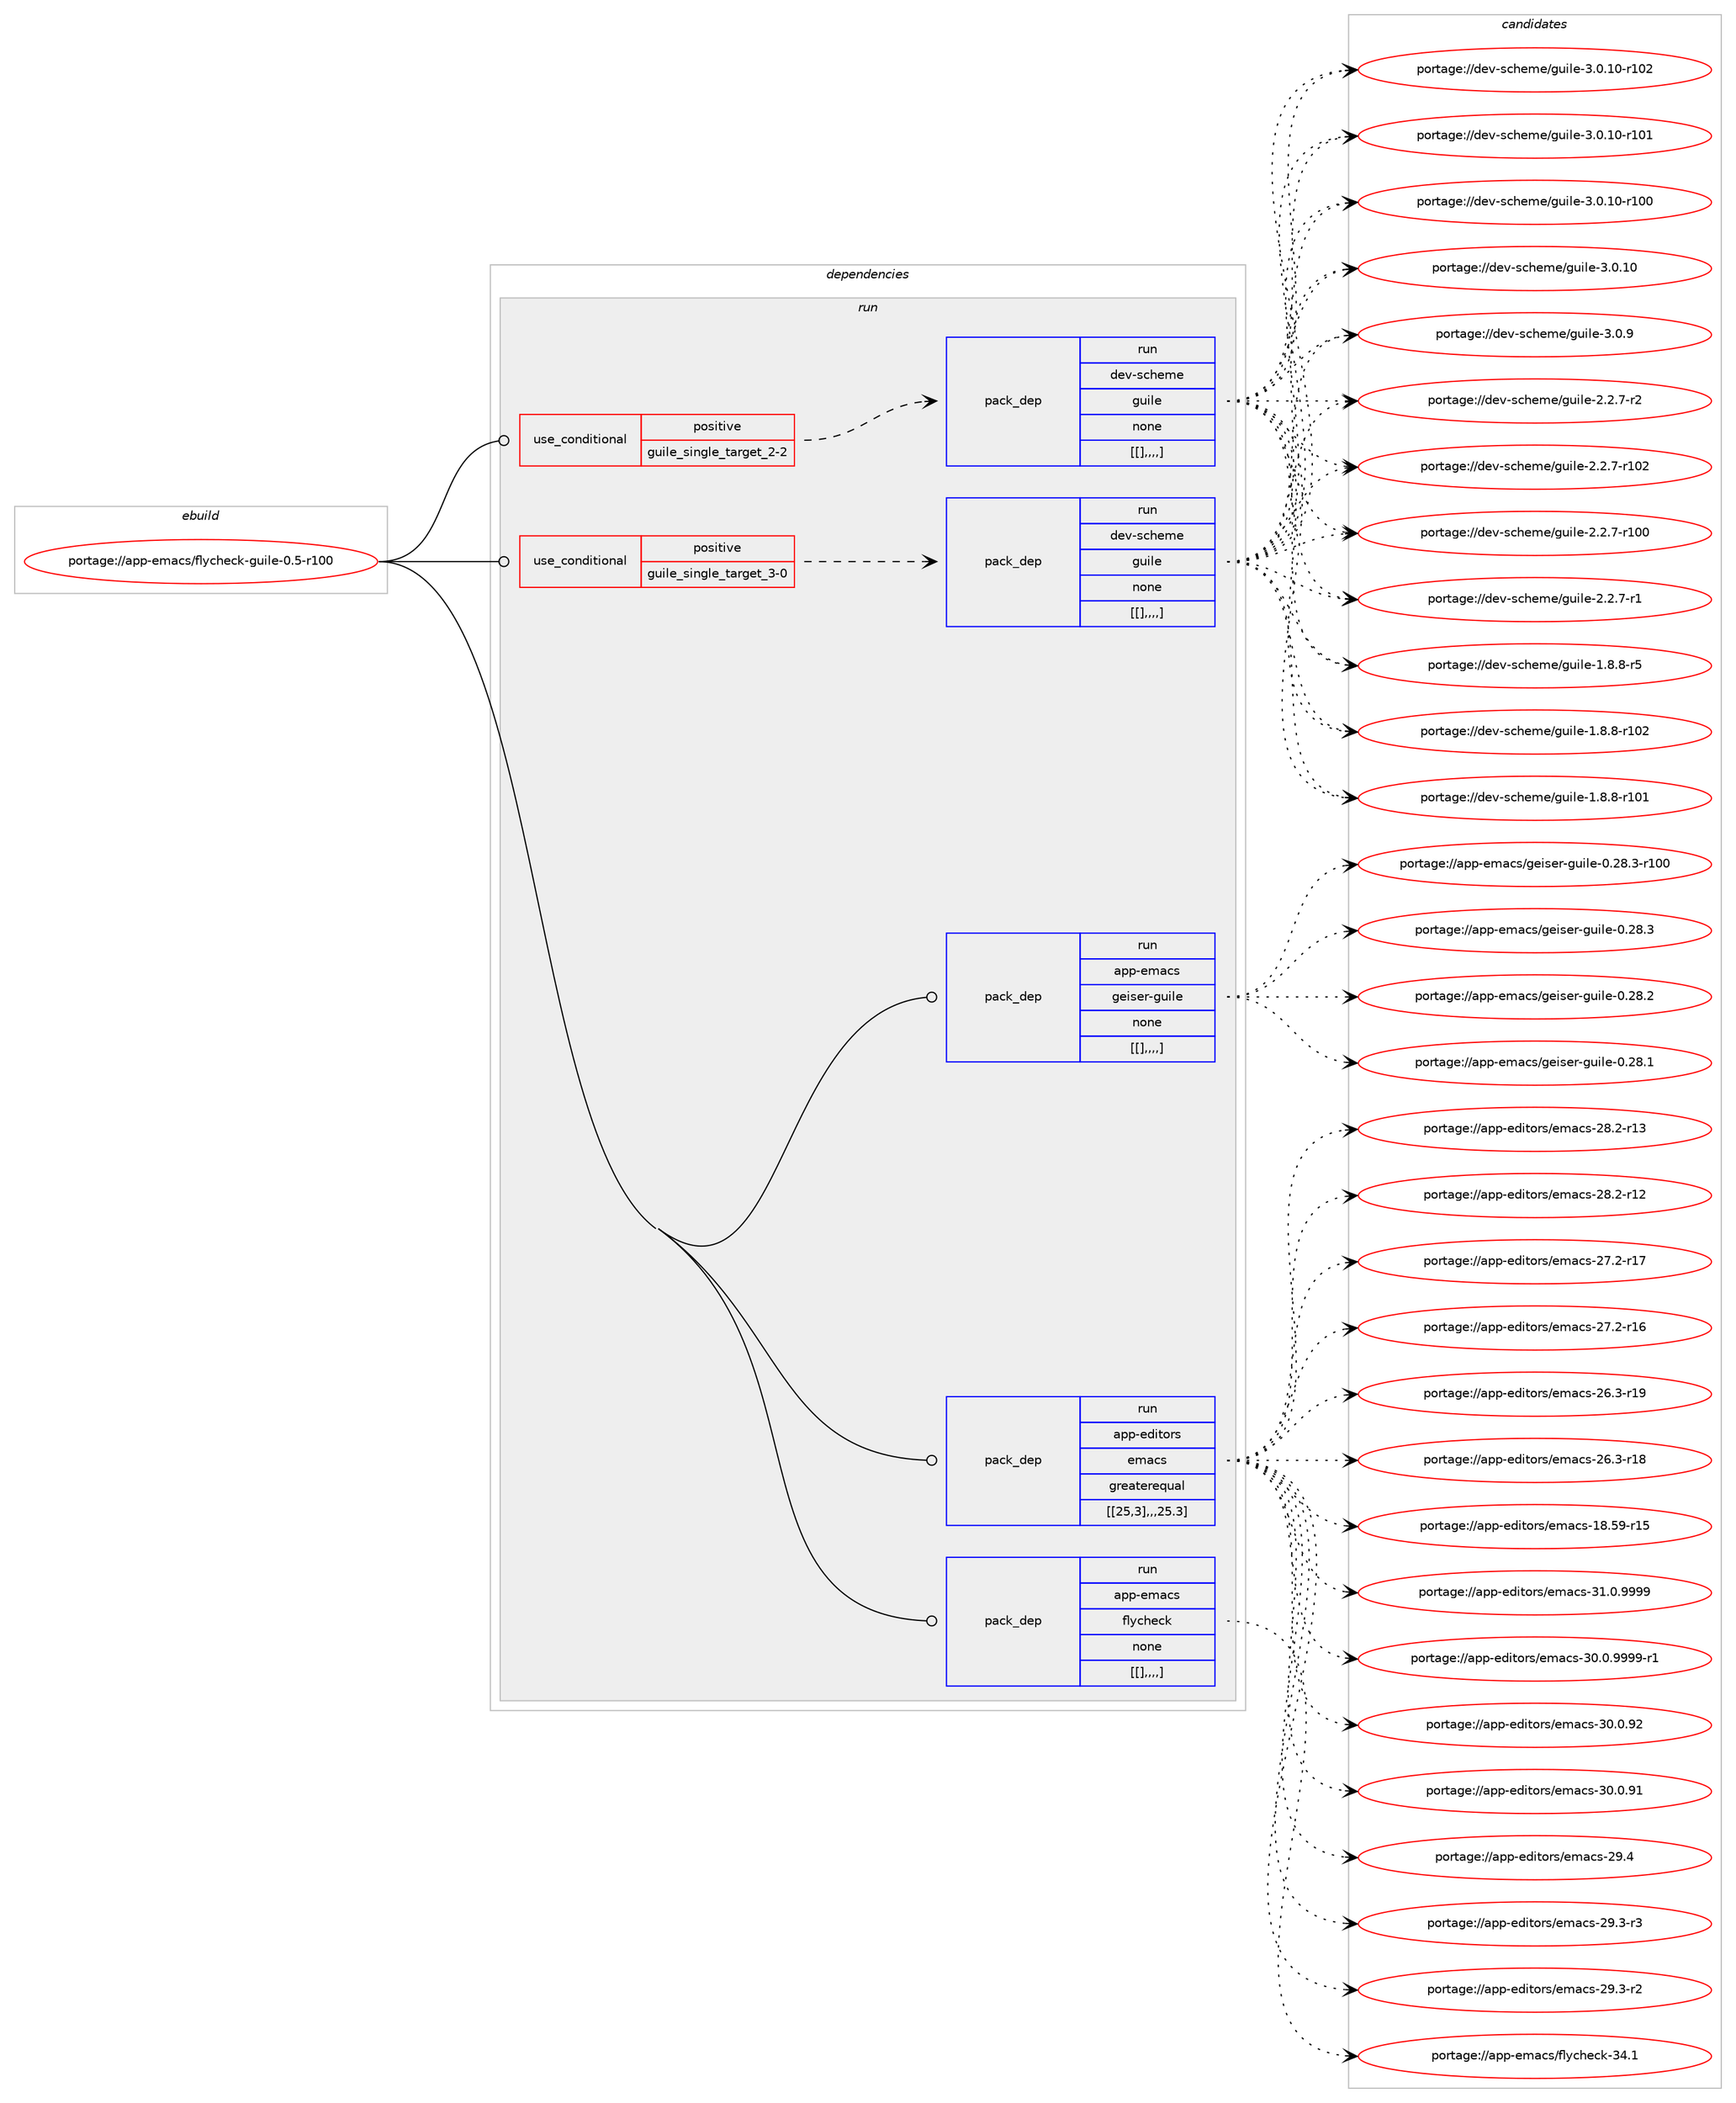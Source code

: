 digraph prolog {

# *************
# Graph options
# *************

newrank=true;
concentrate=true;
compound=true;
graph [rankdir=LR,fontname=Helvetica,fontsize=10,ranksep=1.5];#, ranksep=2.5, nodesep=0.2];
edge  [arrowhead=vee];
node  [fontname=Helvetica,fontsize=10];

# **********
# The ebuild
# **********

subgraph cluster_leftcol {
color=gray;
label=<<i>ebuild</i>>;
id [label="portage://app-emacs/flycheck-guile-0.5-r100", color=red, width=4, href="../app-emacs/flycheck-guile-0.5-r100.svg"];
}

# ****************
# The dependencies
# ****************

subgraph cluster_midcol {
color=gray;
label=<<i>dependencies</i>>;
subgraph cluster_compile {
fillcolor="#eeeeee";
style=filled;
label=<<i>compile</i>>;
}
subgraph cluster_compileandrun {
fillcolor="#eeeeee";
style=filled;
label=<<i>compile and run</i>>;
}
subgraph cluster_run {
fillcolor="#eeeeee";
style=filled;
label=<<i>run</i>>;
subgraph cond6128 {
dependency22297 [label=<<TABLE BORDER="0" CELLBORDER="1" CELLSPACING="0" CELLPADDING="4"><TR><TD ROWSPAN="3" CELLPADDING="10">use_conditional</TD></TR><TR><TD>positive</TD></TR><TR><TD>guile_single_target_2-2</TD></TR></TABLE>>, shape=none, color=red];
subgraph pack16039 {
dependency22330 [label=<<TABLE BORDER="0" CELLBORDER="1" CELLSPACING="0" CELLPADDING="4" WIDTH="220"><TR><TD ROWSPAN="6" CELLPADDING="30">pack_dep</TD></TR><TR><TD WIDTH="110">run</TD></TR><TR><TD>dev-scheme</TD></TR><TR><TD>guile</TD></TR><TR><TD>none</TD></TR><TR><TD>[[],,,,]</TD></TR></TABLE>>, shape=none, color=blue];
}
dependency22297:e -> dependency22330:w [weight=20,style="dashed",arrowhead="vee"];
}
id:e -> dependency22297:w [weight=20,style="solid",arrowhead="odot"];
subgraph cond6143 {
dependency22345 [label=<<TABLE BORDER="0" CELLBORDER="1" CELLSPACING="0" CELLPADDING="4"><TR><TD ROWSPAN="3" CELLPADDING="10">use_conditional</TD></TR><TR><TD>positive</TD></TR><TR><TD>guile_single_target_3-0</TD></TR></TABLE>>, shape=none, color=red];
subgraph pack16070 {
dependency22363 [label=<<TABLE BORDER="0" CELLBORDER="1" CELLSPACING="0" CELLPADDING="4" WIDTH="220"><TR><TD ROWSPAN="6" CELLPADDING="30">pack_dep</TD></TR><TR><TD WIDTH="110">run</TD></TR><TR><TD>dev-scheme</TD></TR><TR><TD>guile</TD></TR><TR><TD>none</TD></TR><TR><TD>[[],,,,]</TD></TR></TABLE>>, shape=none, color=blue];
}
dependency22345:e -> dependency22363:w [weight=20,style="dashed",arrowhead="vee"];
}
id:e -> dependency22345:w [weight=20,style="solid",arrowhead="odot"];
subgraph pack16075 {
dependency22381 [label=<<TABLE BORDER="0" CELLBORDER="1" CELLSPACING="0" CELLPADDING="4" WIDTH="220"><TR><TD ROWSPAN="6" CELLPADDING="30">pack_dep</TD></TR><TR><TD WIDTH="110">run</TD></TR><TR><TD>app-editors</TD></TR><TR><TD>emacs</TD></TR><TR><TD>greaterequal</TD></TR><TR><TD>[[25,3],,,25.3]</TD></TR></TABLE>>, shape=none, color=blue];
}
id:e -> dependency22381:w [weight=20,style="solid",arrowhead="odot"];
subgraph pack16083 {
dependency22389 [label=<<TABLE BORDER="0" CELLBORDER="1" CELLSPACING="0" CELLPADDING="4" WIDTH="220"><TR><TD ROWSPAN="6" CELLPADDING="30">pack_dep</TD></TR><TR><TD WIDTH="110">run</TD></TR><TR><TD>app-emacs</TD></TR><TR><TD>flycheck</TD></TR><TR><TD>none</TD></TR><TR><TD>[[],,,,]</TD></TR></TABLE>>, shape=none, color=blue];
}
id:e -> dependency22389:w [weight=20,style="solid",arrowhead="odot"];
subgraph pack16086 {
dependency22390 [label=<<TABLE BORDER="0" CELLBORDER="1" CELLSPACING="0" CELLPADDING="4" WIDTH="220"><TR><TD ROWSPAN="6" CELLPADDING="30">pack_dep</TD></TR><TR><TD WIDTH="110">run</TD></TR><TR><TD>app-emacs</TD></TR><TR><TD>geiser-guile</TD></TR><TR><TD>none</TD></TR><TR><TD>[[],,,,]</TD></TR></TABLE>>, shape=none, color=blue];
}
id:e -> dependency22390:w [weight=20,style="solid",arrowhead="odot"];
}
}

# **************
# The candidates
# **************

subgraph cluster_choices {
rank=same;
color=gray;
label=<<i>candidates</i>>;

subgraph choice14579 {
color=black;
nodesep=1;
choice1001011184511599104101109101471031171051081014551464846494845114494850 [label="portage://dev-scheme/guile-3.0.10-r102", color=red, width=4,href="../dev-scheme/guile-3.0.10-r102.svg"];
choice1001011184511599104101109101471031171051081014551464846494845114494849 [label="portage://dev-scheme/guile-3.0.10-r101", color=red, width=4,href="../dev-scheme/guile-3.0.10-r101.svg"];
choice1001011184511599104101109101471031171051081014551464846494845114494848 [label="portage://dev-scheme/guile-3.0.10-r100", color=red, width=4,href="../dev-scheme/guile-3.0.10-r100.svg"];
choice10010111845115991041011091014710311710510810145514648464948 [label="portage://dev-scheme/guile-3.0.10", color=red, width=4,href="../dev-scheme/guile-3.0.10.svg"];
choice100101118451159910410110910147103117105108101455146484657 [label="portage://dev-scheme/guile-3.0.9", color=red, width=4,href="../dev-scheme/guile-3.0.9.svg"];
choice1001011184511599104101109101471031171051081014550465046554511450 [label="portage://dev-scheme/guile-2.2.7-r2", color=red, width=4,href="../dev-scheme/guile-2.2.7-r2.svg"];
choice10010111845115991041011091014710311710510810145504650465545114494850 [label="portage://dev-scheme/guile-2.2.7-r102", color=red, width=4,href="../dev-scheme/guile-2.2.7-r102.svg"];
choice10010111845115991041011091014710311710510810145504650465545114494848 [label="portage://dev-scheme/guile-2.2.7-r100", color=red, width=4,href="../dev-scheme/guile-2.2.7-r100.svg"];
choice1001011184511599104101109101471031171051081014550465046554511449 [label="portage://dev-scheme/guile-2.2.7-r1", color=red, width=4,href="../dev-scheme/guile-2.2.7-r1.svg"];
choice1001011184511599104101109101471031171051081014549465646564511453 [label="portage://dev-scheme/guile-1.8.8-r5", color=red, width=4,href="../dev-scheme/guile-1.8.8-r5.svg"];
choice10010111845115991041011091014710311710510810145494656465645114494850 [label="portage://dev-scheme/guile-1.8.8-r102", color=red, width=4,href="../dev-scheme/guile-1.8.8-r102.svg"];
choice10010111845115991041011091014710311710510810145494656465645114494849 [label="portage://dev-scheme/guile-1.8.8-r101", color=red, width=4,href="../dev-scheme/guile-1.8.8-r101.svg"];
dependency22330:e -> choice1001011184511599104101109101471031171051081014551464846494845114494850:w [style=dotted,weight="100"];
dependency22330:e -> choice1001011184511599104101109101471031171051081014551464846494845114494849:w [style=dotted,weight="100"];
dependency22330:e -> choice1001011184511599104101109101471031171051081014551464846494845114494848:w [style=dotted,weight="100"];
dependency22330:e -> choice10010111845115991041011091014710311710510810145514648464948:w [style=dotted,weight="100"];
dependency22330:e -> choice100101118451159910410110910147103117105108101455146484657:w [style=dotted,weight="100"];
dependency22330:e -> choice1001011184511599104101109101471031171051081014550465046554511450:w [style=dotted,weight="100"];
dependency22330:e -> choice10010111845115991041011091014710311710510810145504650465545114494850:w [style=dotted,weight="100"];
dependency22330:e -> choice10010111845115991041011091014710311710510810145504650465545114494848:w [style=dotted,weight="100"];
dependency22330:e -> choice1001011184511599104101109101471031171051081014550465046554511449:w [style=dotted,weight="100"];
dependency22330:e -> choice1001011184511599104101109101471031171051081014549465646564511453:w [style=dotted,weight="100"];
dependency22330:e -> choice10010111845115991041011091014710311710510810145494656465645114494850:w [style=dotted,weight="100"];
dependency22330:e -> choice10010111845115991041011091014710311710510810145494656465645114494849:w [style=dotted,weight="100"];
}
subgraph choice14589 {
color=black;
nodesep=1;
choice1001011184511599104101109101471031171051081014551464846494845114494850 [label="portage://dev-scheme/guile-3.0.10-r102", color=red, width=4,href="../dev-scheme/guile-3.0.10-r102.svg"];
choice1001011184511599104101109101471031171051081014551464846494845114494849 [label="portage://dev-scheme/guile-3.0.10-r101", color=red, width=4,href="../dev-scheme/guile-3.0.10-r101.svg"];
choice1001011184511599104101109101471031171051081014551464846494845114494848 [label="portage://dev-scheme/guile-3.0.10-r100", color=red, width=4,href="../dev-scheme/guile-3.0.10-r100.svg"];
choice10010111845115991041011091014710311710510810145514648464948 [label="portage://dev-scheme/guile-3.0.10", color=red, width=4,href="../dev-scheme/guile-3.0.10.svg"];
choice100101118451159910410110910147103117105108101455146484657 [label="portage://dev-scheme/guile-3.0.9", color=red, width=4,href="../dev-scheme/guile-3.0.9.svg"];
choice1001011184511599104101109101471031171051081014550465046554511450 [label="portage://dev-scheme/guile-2.2.7-r2", color=red, width=4,href="../dev-scheme/guile-2.2.7-r2.svg"];
choice10010111845115991041011091014710311710510810145504650465545114494850 [label="portage://dev-scheme/guile-2.2.7-r102", color=red, width=4,href="../dev-scheme/guile-2.2.7-r102.svg"];
choice10010111845115991041011091014710311710510810145504650465545114494848 [label="portage://dev-scheme/guile-2.2.7-r100", color=red, width=4,href="../dev-scheme/guile-2.2.7-r100.svg"];
choice1001011184511599104101109101471031171051081014550465046554511449 [label="portage://dev-scheme/guile-2.2.7-r1", color=red, width=4,href="../dev-scheme/guile-2.2.7-r1.svg"];
choice1001011184511599104101109101471031171051081014549465646564511453 [label="portage://dev-scheme/guile-1.8.8-r5", color=red, width=4,href="../dev-scheme/guile-1.8.8-r5.svg"];
choice10010111845115991041011091014710311710510810145494656465645114494850 [label="portage://dev-scheme/guile-1.8.8-r102", color=red, width=4,href="../dev-scheme/guile-1.8.8-r102.svg"];
choice10010111845115991041011091014710311710510810145494656465645114494849 [label="portage://dev-scheme/guile-1.8.8-r101", color=red, width=4,href="../dev-scheme/guile-1.8.8-r101.svg"];
dependency22363:e -> choice1001011184511599104101109101471031171051081014551464846494845114494850:w [style=dotted,weight="100"];
dependency22363:e -> choice1001011184511599104101109101471031171051081014551464846494845114494849:w [style=dotted,weight="100"];
dependency22363:e -> choice1001011184511599104101109101471031171051081014551464846494845114494848:w [style=dotted,weight="100"];
dependency22363:e -> choice10010111845115991041011091014710311710510810145514648464948:w [style=dotted,weight="100"];
dependency22363:e -> choice100101118451159910410110910147103117105108101455146484657:w [style=dotted,weight="100"];
dependency22363:e -> choice1001011184511599104101109101471031171051081014550465046554511450:w [style=dotted,weight="100"];
dependency22363:e -> choice10010111845115991041011091014710311710510810145504650465545114494850:w [style=dotted,weight="100"];
dependency22363:e -> choice10010111845115991041011091014710311710510810145504650465545114494848:w [style=dotted,weight="100"];
dependency22363:e -> choice1001011184511599104101109101471031171051081014550465046554511449:w [style=dotted,weight="100"];
dependency22363:e -> choice1001011184511599104101109101471031171051081014549465646564511453:w [style=dotted,weight="100"];
dependency22363:e -> choice10010111845115991041011091014710311710510810145494656465645114494850:w [style=dotted,weight="100"];
dependency22363:e -> choice10010111845115991041011091014710311710510810145494656465645114494849:w [style=dotted,weight="100"];
}
subgraph choice14606 {
color=black;
nodesep=1;
choice971121124510110010511611111411547101109979911545514946484657575757 [label="portage://app-editors/emacs-31.0.9999", color=red, width=4,href="../app-editors/emacs-31.0.9999.svg"];
choice9711211245101100105116111114115471011099799115455148464846575757574511449 [label="portage://app-editors/emacs-30.0.9999-r1", color=red, width=4,href="../app-editors/emacs-30.0.9999-r1.svg"];
choice97112112451011001051161111141154710110997991154551484648465750 [label="portage://app-editors/emacs-30.0.92", color=red, width=4,href="../app-editors/emacs-30.0.92.svg"];
choice97112112451011001051161111141154710110997991154551484648465749 [label="portage://app-editors/emacs-30.0.91", color=red, width=4,href="../app-editors/emacs-30.0.91.svg"];
choice97112112451011001051161111141154710110997991154550574652 [label="portage://app-editors/emacs-29.4", color=red, width=4,href="../app-editors/emacs-29.4.svg"];
choice971121124510110010511611111411547101109979911545505746514511451 [label="portage://app-editors/emacs-29.3-r3", color=red, width=4,href="../app-editors/emacs-29.3-r3.svg"];
choice971121124510110010511611111411547101109979911545505746514511450 [label="portage://app-editors/emacs-29.3-r2", color=red, width=4,href="../app-editors/emacs-29.3-r2.svg"];
choice97112112451011001051161111141154710110997991154550564650451144951 [label="portage://app-editors/emacs-28.2-r13", color=red, width=4,href="../app-editors/emacs-28.2-r13.svg"];
choice97112112451011001051161111141154710110997991154550564650451144950 [label="portage://app-editors/emacs-28.2-r12", color=red, width=4,href="../app-editors/emacs-28.2-r12.svg"];
choice97112112451011001051161111141154710110997991154550554650451144955 [label="portage://app-editors/emacs-27.2-r17", color=red, width=4,href="../app-editors/emacs-27.2-r17.svg"];
choice97112112451011001051161111141154710110997991154550554650451144954 [label="portage://app-editors/emacs-27.2-r16", color=red, width=4,href="../app-editors/emacs-27.2-r16.svg"];
choice97112112451011001051161111141154710110997991154550544651451144957 [label="portage://app-editors/emacs-26.3-r19", color=red, width=4,href="../app-editors/emacs-26.3-r19.svg"];
choice97112112451011001051161111141154710110997991154550544651451144956 [label="portage://app-editors/emacs-26.3-r18", color=red, width=4,href="../app-editors/emacs-26.3-r18.svg"];
choice9711211245101100105116111114115471011099799115454956465357451144953 [label="portage://app-editors/emacs-18.59-r15", color=red, width=4,href="../app-editors/emacs-18.59-r15.svg"];
dependency22381:e -> choice971121124510110010511611111411547101109979911545514946484657575757:w [style=dotted,weight="100"];
dependency22381:e -> choice9711211245101100105116111114115471011099799115455148464846575757574511449:w [style=dotted,weight="100"];
dependency22381:e -> choice97112112451011001051161111141154710110997991154551484648465750:w [style=dotted,weight="100"];
dependency22381:e -> choice97112112451011001051161111141154710110997991154551484648465749:w [style=dotted,weight="100"];
dependency22381:e -> choice97112112451011001051161111141154710110997991154550574652:w [style=dotted,weight="100"];
dependency22381:e -> choice971121124510110010511611111411547101109979911545505746514511451:w [style=dotted,weight="100"];
dependency22381:e -> choice971121124510110010511611111411547101109979911545505746514511450:w [style=dotted,weight="100"];
dependency22381:e -> choice97112112451011001051161111141154710110997991154550564650451144951:w [style=dotted,weight="100"];
dependency22381:e -> choice97112112451011001051161111141154710110997991154550564650451144950:w [style=dotted,weight="100"];
dependency22381:e -> choice97112112451011001051161111141154710110997991154550554650451144955:w [style=dotted,weight="100"];
dependency22381:e -> choice97112112451011001051161111141154710110997991154550554650451144954:w [style=dotted,weight="100"];
dependency22381:e -> choice97112112451011001051161111141154710110997991154550544651451144957:w [style=dotted,weight="100"];
dependency22381:e -> choice97112112451011001051161111141154710110997991154550544651451144956:w [style=dotted,weight="100"];
dependency22381:e -> choice9711211245101100105116111114115471011099799115454956465357451144953:w [style=dotted,weight="100"];
}
subgraph choice14619 {
color=black;
nodesep=1;
choice971121124510110997991154710210812199104101991074551524649 [label="portage://app-emacs/flycheck-34.1", color=red, width=4,href="../app-emacs/flycheck-34.1.svg"];
dependency22389:e -> choice971121124510110997991154710210812199104101991074551524649:w [style=dotted,weight="100"];
}
subgraph choice14642 {
color=black;
nodesep=1;
choice9711211245101109979911547103101105115101114451031171051081014548465056465145114494848 [label="portage://app-emacs/geiser-guile-0.28.3-r100", color=red, width=4,href="../app-emacs/geiser-guile-0.28.3-r100.svg"];
choice97112112451011099799115471031011051151011144510311710510810145484650564651 [label="portage://app-emacs/geiser-guile-0.28.3", color=red, width=4,href="../app-emacs/geiser-guile-0.28.3.svg"];
choice97112112451011099799115471031011051151011144510311710510810145484650564650 [label="portage://app-emacs/geiser-guile-0.28.2", color=red, width=4,href="../app-emacs/geiser-guile-0.28.2.svg"];
choice97112112451011099799115471031011051151011144510311710510810145484650564649 [label="portage://app-emacs/geiser-guile-0.28.1", color=red, width=4,href="../app-emacs/geiser-guile-0.28.1.svg"];
dependency22390:e -> choice9711211245101109979911547103101105115101114451031171051081014548465056465145114494848:w [style=dotted,weight="100"];
dependency22390:e -> choice97112112451011099799115471031011051151011144510311710510810145484650564651:w [style=dotted,weight="100"];
dependency22390:e -> choice97112112451011099799115471031011051151011144510311710510810145484650564650:w [style=dotted,weight="100"];
dependency22390:e -> choice97112112451011099799115471031011051151011144510311710510810145484650564649:w [style=dotted,weight="100"];
}
}

}
